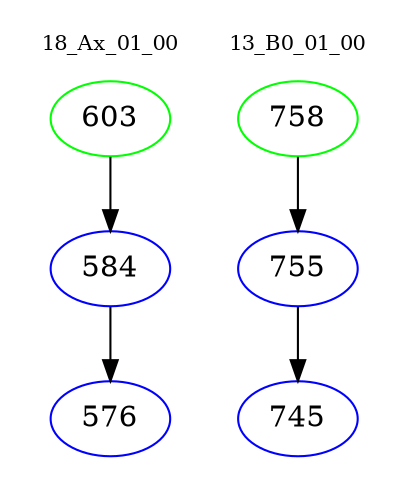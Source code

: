 digraph{
subgraph cluster_0 {
color = white
label = "18_Ax_01_00";
fontsize=10;
T0_603 [label="603", color="green"]
T0_603 -> T0_584 [color="black"]
T0_584 [label="584", color="blue"]
T0_584 -> T0_576 [color="black"]
T0_576 [label="576", color="blue"]
}
subgraph cluster_1 {
color = white
label = "13_B0_01_00";
fontsize=10;
T1_758 [label="758", color="green"]
T1_758 -> T1_755 [color="black"]
T1_755 [label="755", color="blue"]
T1_755 -> T1_745 [color="black"]
T1_745 [label="745", color="blue"]
}
}
